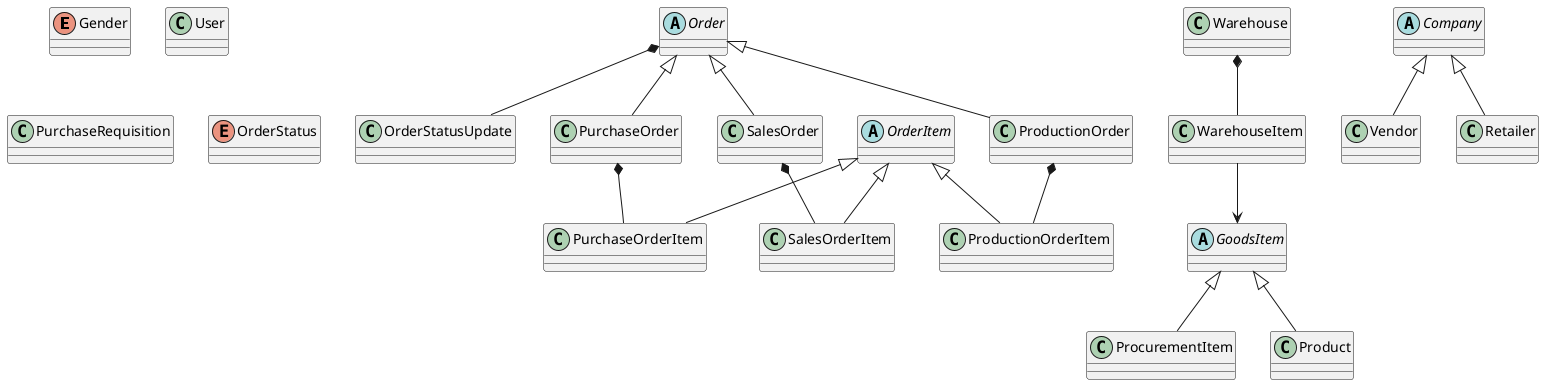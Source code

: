 @startuml classes
enum Gender

class User

class PurchaseRequisition

enum OrderStatus

abstract Order

abstract OrderItem

class OrderStatusUpdate
Order *-- OrderStatusUpdate

class PurchaseOrder
Order <|-- PurchaseOrder

class PurchaseOrderItem
OrderItem <|-- PurchaseOrderItem
PurchaseOrder *-- PurchaseOrderItem

class SalesOrder
Order <|-- SalesOrder

class SalesOrderItem
OrderItem <|-- SalesOrderItem
SalesOrder *-- SalesOrderItem

class ProductionOrder
Order <|-- ProductionOrder

class ProductionOrderItem
OrderItem <|-- ProductionOrderItem
ProductionOrder *-- ProductionOrderItem

abstract GoodsItem

class ProcurementItem
GoodsItem <|-- ProcurementItem

class Product
GoodsItem <|-- Product

abstract Company

class Vendor
Company <|-- Vendor

class Retailer
Company <|-- Retailer

class Warehouse

class WarehouseItem
Warehouse *-- WarehouseItem
WarehouseItem --> GoodsItem
@enduml